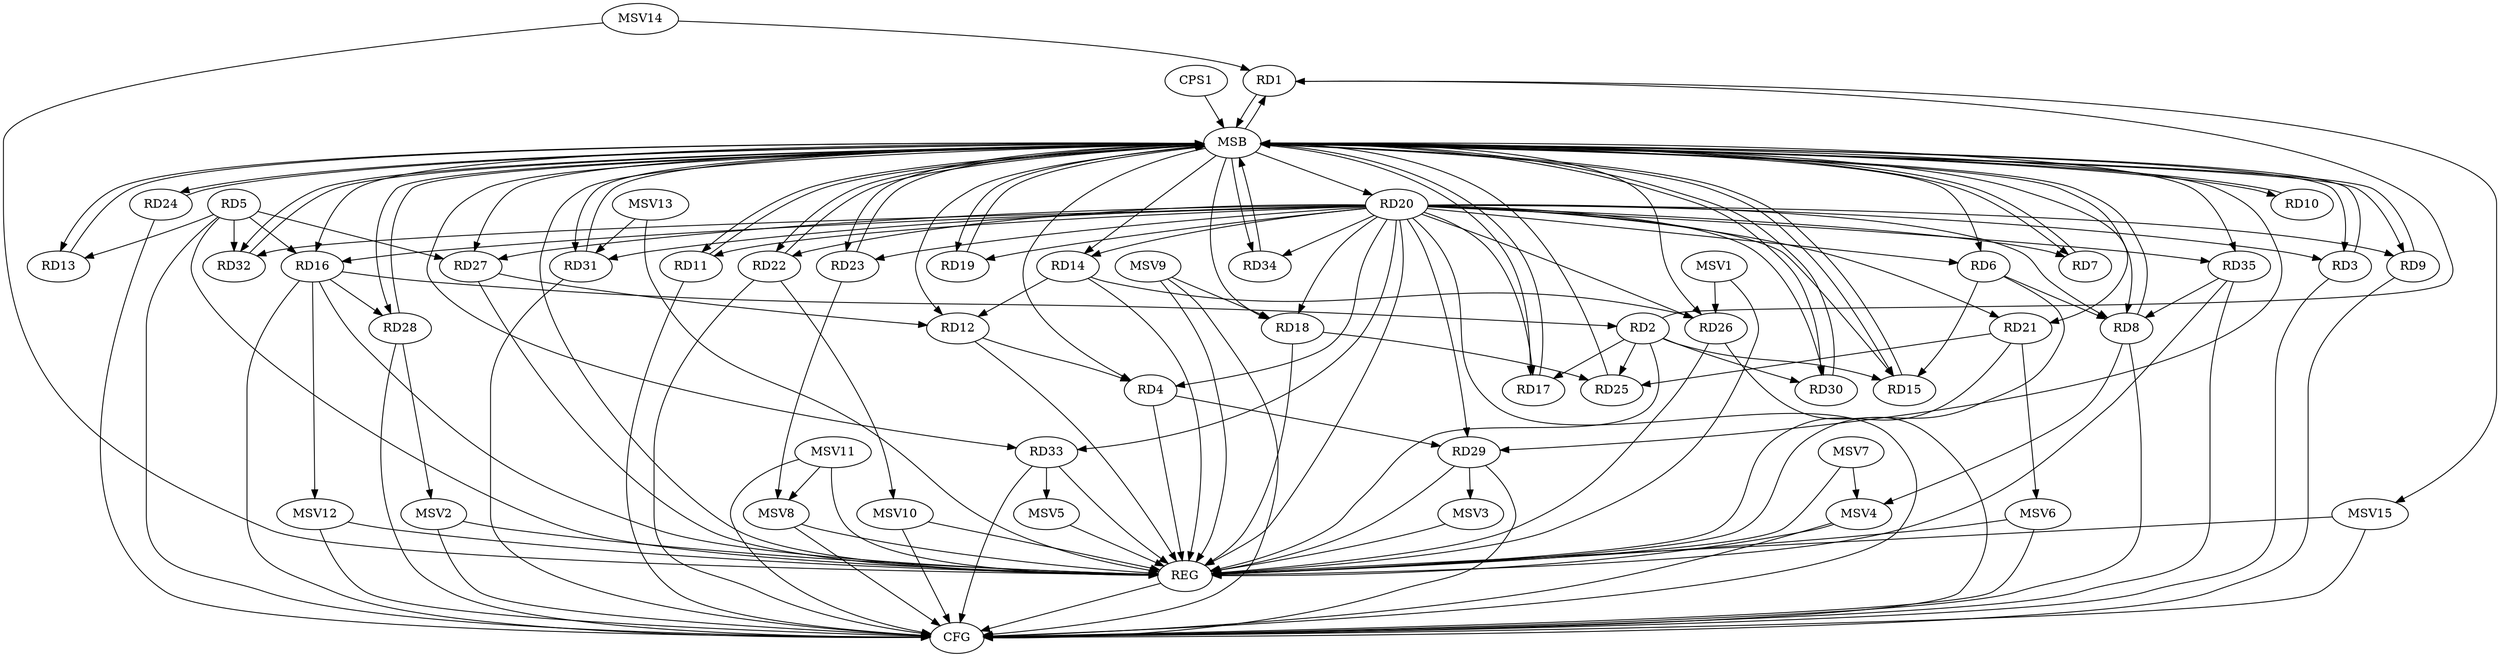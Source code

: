 strict digraph G {
  RD1 [ label="RD1" ];
  RD2 [ label="RD2" ];
  RD3 [ label="RD3" ];
  RD4 [ label="RD4" ];
  RD5 [ label="RD5" ];
  RD6 [ label="RD6" ];
  RD7 [ label="RD7" ];
  RD8 [ label="RD8" ];
  RD9 [ label="RD9" ];
  RD10 [ label="RD10" ];
  RD11 [ label="RD11" ];
  RD12 [ label="RD12" ];
  RD13 [ label="RD13" ];
  RD14 [ label="RD14" ];
  RD15 [ label="RD15" ];
  RD16 [ label="RD16" ];
  RD17 [ label="RD17" ];
  RD18 [ label="RD18" ];
  RD19 [ label="RD19" ];
  RD20 [ label="RD20" ];
  RD21 [ label="RD21" ];
  RD22 [ label="RD22" ];
  RD23 [ label="RD23" ];
  RD24 [ label="RD24" ];
  RD25 [ label="RD25" ];
  RD26 [ label="RD26" ];
  RD27 [ label="RD27" ];
  RD28 [ label="RD28" ];
  RD29 [ label="RD29" ];
  RD30 [ label="RD30" ];
  RD31 [ label="RD31" ];
  RD32 [ label="RD32" ];
  RD33 [ label="RD33" ];
  RD34 [ label="RD34" ];
  RD35 [ label="RD35" ];
  CPS1 [ label="CPS1" ];
  REG [ label="REG" ];
  MSB [ label="MSB" ];
  CFG [ label="CFG" ];
  MSV1 [ label="MSV1" ];
  MSV2 [ label="MSV2" ];
  MSV3 [ label="MSV3" ];
  MSV4 [ label="MSV4" ];
  MSV5 [ label="MSV5" ];
  MSV6 [ label="MSV6" ];
  MSV7 [ label="MSV7" ];
  MSV8 [ label="MSV8" ];
  MSV9 [ label="MSV9" ];
  MSV10 [ label="MSV10" ];
  MSV11 [ label="MSV11" ];
  MSV12 [ label="MSV12" ];
  MSV13 [ label="MSV13" ];
  MSV14 [ label="MSV14" ];
  MSV15 [ label="MSV15" ];
  RD2 -> RD1;
  RD2 -> RD15;
  RD16 -> RD2;
  RD2 -> RD17;
  RD2 -> RD25;
  RD2 -> RD30;
  RD12 -> RD4;
  RD20 -> RD4;
  RD4 -> RD29;
  RD5 -> RD13;
  RD5 -> RD16;
  RD5 -> RD27;
  RD5 -> RD32;
  RD6 -> RD8;
  RD6 -> RD15;
  RD20 -> RD8;
  RD35 -> RD8;
  RD14 -> RD12;
  RD27 -> RD12;
  RD14 -> RD26;
  RD20 -> RD15;
  RD16 -> RD28;
  RD20 -> RD17;
  RD18 -> RD25;
  RD20 -> RD27;
  RD20 -> RD33;
  RD21 -> RD25;
  RD2 -> REG;
  RD4 -> REG;
  RD5 -> REG;
  RD6 -> REG;
  RD12 -> REG;
  RD14 -> REG;
  RD16 -> REG;
  RD18 -> REG;
  RD20 -> REG;
  RD21 -> REG;
  RD26 -> REG;
  RD27 -> REG;
  RD29 -> REG;
  RD33 -> REG;
  RD35 -> REG;
  RD1 -> MSB;
  MSB -> RD35;
  MSB -> REG;
  RD3 -> MSB;
  MSB -> RD17;
  MSB -> RD19;
  MSB -> RD23;
  RD7 -> MSB;
  MSB -> RD4;
  MSB -> RD9;
  MSB -> RD15;
  MSB -> RD27;
  RD8 -> MSB;
  MSB -> RD24;
  MSB -> RD29;
  RD9 -> MSB;
  MSB -> RD16;
  RD10 -> MSB;
  MSB -> RD1;
  MSB -> RD30;
  RD11 -> MSB;
  MSB -> RD3;
  MSB -> RD8;
  MSB -> RD12;
  MSB -> RD18;
  MSB -> RD28;
  RD13 -> MSB;
  MSB -> RD10;
  MSB -> RD14;
  MSB -> RD26;
  RD15 -> MSB;
  MSB -> RD11;
  MSB -> RD21;
  MSB -> RD32;
  RD17 -> MSB;
  MSB -> RD13;
  MSB -> RD34;
  RD19 -> MSB;
  RD22 -> MSB;
  MSB -> RD6;
  RD23 -> MSB;
  MSB -> RD7;
  MSB -> RD20;
  RD24 -> MSB;
  MSB -> RD22;
  RD25 -> MSB;
  RD28 -> MSB;
  RD30 -> MSB;
  MSB -> RD31;
  RD31 -> MSB;
  MSB -> RD33;
  RD32 -> MSB;
  RD34 -> MSB;
  CPS1 -> MSB;
  RD16 -> CFG;
  RD33 -> CFG;
  RD31 -> CFG;
  RD11 -> CFG;
  RD3 -> CFG;
  RD29 -> CFG;
  RD22 -> CFG;
  RD9 -> CFG;
  RD5 -> CFG;
  RD35 -> CFG;
  RD28 -> CFG;
  RD8 -> CFG;
  RD24 -> CFG;
  RD26 -> CFG;
  REG -> CFG;
  RD20 -> CFG;
  RD20 -> RD6;
  RD20 -> RD7;
  RD20 -> RD29;
  RD20 -> RD3;
  RD20 -> RD11;
  RD20 -> RD14;
  RD20 -> RD31;
  RD20 -> RD32;
  RD20 -> RD16;
  RD20 -> RD22;
  RD20 -> RD34;
  RD20 -> RD35;
  RD20 -> RD30;
  RD20 -> RD19;
  RD20 -> RD26;
  RD20 -> RD21;
  RD20 -> RD9;
  RD20 -> RD23;
  RD20 -> RD18;
  MSV1 -> RD26;
  MSV1 -> REG;
  RD28 -> MSV2;
  MSV2 -> REG;
  MSV2 -> CFG;
  RD29 -> MSV3;
  MSV3 -> REG;
  RD8 -> MSV4;
  MSV4 -> REG;
  MSV4 -> CFG;
  RD33 -> MSV5;
  MSV5 -> REG;
  RD21 -> MSV6;
  MSV6 -> REG;
  MSV6 -> CFG;
  MSV7 -> MSV4;
  MSV7 -> REG;
  RD23 -> MSV8;
  MSV8 -> REG;
  MSV8 -> CFG;
  MSV9 -> RD18;
  MSV9 -> REG;
  MSV9 -> CFG;
  RD22 -> MSV10;
  MSV10 -> REG;
  MSV10 -> CFG;
  MSV11 -> MSV8;
  MSV11 -> REG;
  MSV11 -> CFG;
  RD16 -> MSV12;
  MSV12 -> REG;
  MSV12 -> CFG;
  MSV13 -> RD31;
  MSV13 -> REG;
  MSV14 -> RD1;
  MSV14 -> REG;
  RD1 -> MSV15;
  MSV15 -> REG;
  MSV15 -> CFG;
}
